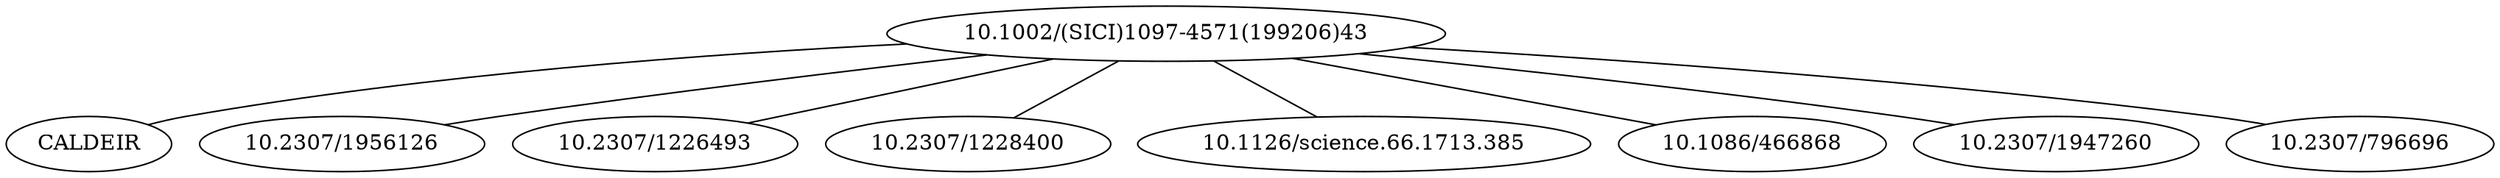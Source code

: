 strict graph mind_map245 {
	"10.1002/(SICI)1097-4571(199206)43" -- CALDEIR
	"10.1002/(SICI)1097-4571(199206)43" -- "10.2307/1956126"
	"10.1002/(SICI)1097-4571(199206)43" -- "10.2307/1226493"
	"10.1002/(SICI)1097-4571(199206)43" -- "10.2307/1228400"
	"10.1002/(SICI)1097-4571(199206)43" -- "10.1126/science.66.1713.385"
	"10.1002/(SICI)1097-4571(199206)43" -- "10.1086/466868"
	"10.1002/(SICI)1097-4571(199206)43" -- "10.2307/1947260"
	"10.1002/(SICI)1097-4571(199206)43" -- "10.2307/796696"
}
